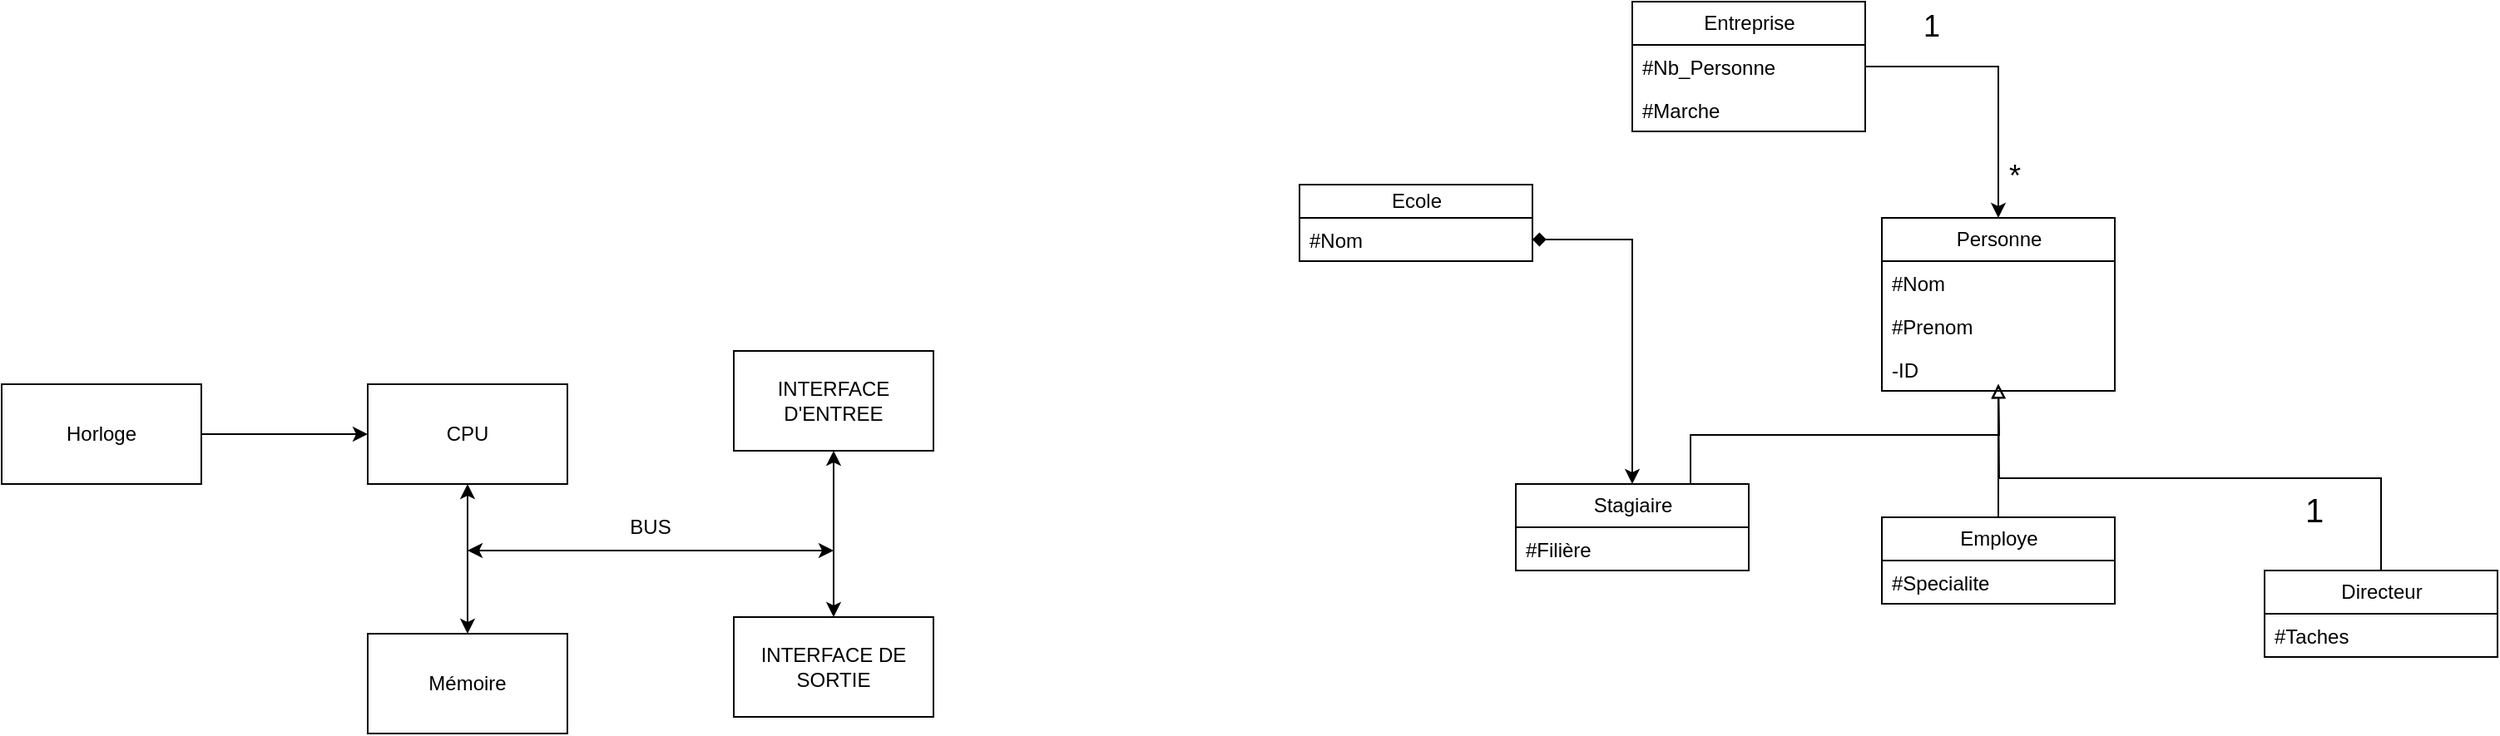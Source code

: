 <mxfile version="21.3.7" type="github">
  <diagram name="Page-1" id="6D1xcQn8DSVmfzfRILAE">
    <mxGraphModel dx="2140" dy="585" grid="1" gridSize="10" guides="1" tooltips="1" connect="1" arrows="1" fold="1" page="1" pageScale="1" pageWidth="850" pageHeight="1100" math="0" shadow="0">
      <root>
        <mxCell id="0" />
        <mxCell id="1" parent="0" />
        <mxCell id="ZaUChQeZ-4_Qdy9LT5QD-53" style="edgeStyle=orthogonalEdgeStyle;rounded=0;orthogonalLoop=1;jettySize=auto;html=1;exitX=0.5;exitY=0;exitDx=0;exitDy=0;startArrow=classic;startFill=1;endArrow=none;endFill=0;" parent="1" source="ZaUChQeZ-4_Qdy9LT5QD-13" target="ZaUChQeZ-4_Qdy9LT5QD-32" edge="1">
          <mxGeometry relative="1" as="geometry" />
        </mxCell>
        <mxCell id="ZaUChQeZ-4_Qdy9LT5QD-13" value="Personne" style="swimlane;fontStyle=0;childLayout=stackLayout;horizontal=1;startSize=26;fillColor=none;horizontalStack=0;resizeParent=1;resizeParentMax=0;resizeLast=0;collapsible=1;marginBottom=0;html=1;" parent="1" vertex="1">
          <mxGeometry x="330" y="160" width="140" height="104" as="geometry" />
        </mxCell>
        <mxCell id="ZaUChQeZ-4_Qdy9LT5QD-14" value="#Nom" style="text;strokeColor=none;fillColor=none;align=left;verticalAlign=top;spacingLeft=4;spacingRight=4;overflow=hidden;rotatable=0;points=[[0,0.5],[1,0.5]];portConstraint=eastwest;whiteSpace=wrap;html=1;" parent="ZaUChQeZ-4_Qdy9LT5QD-13" vertex="1">
          <mxGeometry y="26" width="140" height="26" as="geometry" />
        </mxCell>
        <mxCell id="ZaUChQeZ-4_Qdy9LT5QD-15" value="#Prenom" style="text;strokeColor=none;fillColor=none;align=left;verticalAlign=top;spacingLeft=4;spacingRight=4;overflow=hidden;rotatable=0;points=[[0,0.5],[1,0.5]];portConstraint=eastwest;whiteSpace=wrap;html=1;" parent="ZaUChQeZ-4_Qdy9LT5QD-13" vertex="1">
          <mxGeometry y="52" width="140" height="26" as="geometry" />
        </mxCell>
        <mxCell id="ZaUChQeZ-4_Qdy9LT5QD-16" value="-ID" style="text;strokeColor=none;fillColor=none;align=left;verticalAlign=top;spacingLeft=4;spacingRight=4;overflow=hidden;rotatable=0;points=[[0,0.5],[1,0.5]];portConstraint=eastwest;whiteSpace=wrap;html=1;" parent="ZaUChQeZ-4_Qdy9LT5QD-13" vertex="1">
          <mxGeometry y="78" width="140" height="26" as="geometry" />
        </mxCell>
        <mxCell id="ZaUChQeZ-4_Qdy9LT5QD-52" style="edgeStyle=orthogonalEdgeStyle;rounded=0;orthogonalLoop=1;jettySize=auto;html=1;exitX=0.5;exitY=0;exitDx=0;exitDy=0;endArrow=block;endFill=0;" parent="1" source="ZaUChQeZ-4_Qdy9LT5QD-19" edge="1">
          <mxGeometry relative="1" as="geometry">
            <mxPoint x="400" y="260" as="targetPoint" />
          </mxGeometry>
        </mxCell>
        <mxCell id="ZaUChQeZ-4_Qdy9LT5QD-19" value="Directeur" style="swimlane;fontStyle=0;childLayout=stackLayout;horizontal=1;startSize=26;fillColor=none;horizontalStack=0;resizeParent=1;resizeParentMax=0;resizeLast=0;collapsible=1;marginBottom=0;html=1;" parent="1" vertex="1">
          <mxGeometry x="560" y="372" width="140" height="52" as="geometry" />
        </mxCell>
        <mxCell id="ZaUChQeZ-4_Qdy9LT5QD-20" value="#Taches" style="text;strokeColor=none;fillColor=none;align=left;verticalAlign=top;spacingLeft=4;spacingRight=4;overflow=hidden;rotatable=0;points=[[0,0.5],[1,0.5]];portConstraint=eastwest;whiteSpace=wrap;html=1;" parent="ZaUChQeZ-4_Qdy9LT5QD-19" vertex="1">
          <mxGeometry y="26" width="140" height="26" as="geometry" />
        </mxCell>
        <mxCell id="ZaUChQeZ-4_Qdy9LT5QD-50" style="edgeStyle=orthogonalEdgeStyle;rounded=0;orthogonalLoop=1;jettySize=auto;html=1;exitX=0.75;exitY=0;exitDx=0;exitDy=0;endArrow=block;endFill=0;" parent="1" source="ZaUChQeZ-4_Qdy9LT5QD-23" edge="1">
          <mxGeometry relative="1" as="geometry">
            <mxPoint x="400" y="260" as="targetPoint" />
          </mxGeometry>
        </mxCell>
        <mxCell id="ZaUChQeZ-4_Qdy9LT5QD-23" value="Stagiaire" style="swimlane;fontStyle=0;childLayout=stackLayout;horizontal=1;startSize=26;fillColor=none;horizontalStack=0;resizeParent=1;resizeParentMax=0;resizeLast=0;collapsible=1;marginBottom=0;html=1;" parent="1" vertex="1">
          <mxGeometry x="110" y="320" width="140" height="52" as="geometry" />
        </mxCell>
        <mxCell id="ZaUChQeZ-4_Qdy9LT5QD-24" value="#Filière" style="text;strokeColor=none;fillColor=none;align=left;verticalAlign=top;spacingLeft=4;spacingRight=4;overflow=hidden;rotatable=0;points=[[0,0.5],[1,0.5]];portConstraint=eastwest;whiteSpace=wrap;html=1;" parent="ZaUChQeZ-4_Qdy9LT5QD-23" vertex="1">
          <mxGeometry y="26" width="140" height="26" as="geometry" />
        </mxCell>
        <mxCell id="ZaUChQeZ-4_Qdy9LT5QD-51" style="edgeStyle=orthogonalEdgeStyle;rounded=0;orthogonalLoop=1;jettySize=auto;html=1;exitX=0.5;exitY=0;exitDx=0;exitDy=0;endArrow=block;endFill=0;" parent="1" source="ZaUChQeZ-4_Qdy9LT5QD-27" edge="1">
          <mxGeometry relative="1" as="geometry">
            <mxPoint x="400" y="260" as="targetPoint" />
          </mxGeometry>
        </mxCell>
        <mxCell id="ZaUChQeZ-4_Qdy9LT5QD-27" value="Employe" style="swimlane;fontStyle=0;childLayout=stackLayout;horizontal=1;startSize=26;fillColor=none;horizontalStack=0;resizeParent=1;resizeParentMax=0;resizeLast=0;collapsible=1;marginBottom=0;html=1;" parent="1" vertex="1">
          <mxGeometry x="330" y="340" width="140" height="52" as="geometry" />
        </mxCell>
        <mxCell id="ZaUChQeZ-4_Qdy9LT5QD-28" value="#Specialite" style="text;strokeColor=none;fillColor=none;align=left;verticalAlign=top;spacingLeft=4;spacingRight=4;overflow=hidden;rotatable=0;points=[[0,0.5],[1,0.5]];portConstraint=eastwest;whiteSpace=wrap;html=1;" parent="ZaUChQeZ-4_Qdy9LT5QD-27" vertex="1">
          <mxGeometry y="26" width="140" height="26" as="geometry" />
        </mxCell>
        <mxCell id="ZaUChQeZ-4_Qdy9LT5QD-31" value="Entreprise" style="swimlane;fontStyle=0;childLayout=stackLayout;horizontal=1;startSize=26;fillColor=none;horizontalStack=0;resizeParent=1;resizeParentMax=0;resizeLast=0;collapsible=1;marginBottom=0;html=1;" parent="1" vertex="1">
          <mxGeometry x="180" y="30" width="140" height="78" as="geometry" />
        </mxCell>
        <mxCell id="ZaUChQeZ-4_Qdy9LT5QD-32" value="#Nb_Personne" style="text;strokeColor=none;fillColor=none;align=left;verticalAlign=top;spacingLeft=4;spacingRight=4;overflow=hidden;rotatable=0;points=[[0,0.5],[1,0.5]];portConstraint=eastwest;whiteSpace=wrap;html=1;" parent="ZaUChQeZ-4_Qdy9LT5QD-31" vertex="1">
          <mxGeometry y="26" width="140" height="26" as="geometry" />
        </mxCell>
        <mxCell id="ZaUChQeZ-4_Qdy9LT5QD-33" value="#Marche" style="text;strokeColor=none;fillColor=none;align=left;verticalAlign=top;spacingLeft=4;spacingRight=4;overflow=hidden;rotatable=0;points=[[0,0.5],[1,0.5]];portConstraint=eastwest;whiteSpace=wrap;html=1;" parent="ZaUChQeZ-4_Qdy9LT5QD-31" vertex="1">
          <mxGeometry y="52" width="140" height="26" as="geometry" />
        </mxCell>
        <mxCell id="ZaUChQeZ-4_Qdy9LT5QD-42" value="Ecole" style="swimlane;fontStyle=0;childLayout=stackLayout;horizontal=1;startSize=20;fillColor=none;horizontalStack=0;resizeParent=1;resizeParentMax=0;resizeLast=0;collapsible=1;marginBottom=0;html=1;" parent="1" vertex="1">
          <mxGeometry x="-20" y="140" width="140" height="46" as="geometry" />
        </mxCell>
        <mxCell id="ZaUChQeZ-4_Qdy9LT5QD-43" value="#Nom" style="text;strokeColor=none;fillColor=none;align=left;verticalAlign=top;spacingLeft=4;spacingRight=4;overflow=hidden;rotatable=0;points=[[0,0.5],[1,0.5]];portConstraint=eastwest;whiteSpace=wrap;html=1;" parent="ZaUChQeZ-4_Qdy9LT5QD-42" vertex="1">
          <mxGeometry y="20" width="140" height="26" as="geometry" />
        </mxCell>
        <mxCell id="ZaUChQeZ-4_Qdy9LT5QD-47" value="1" style="text;html=1;strokeColor=none;fillColor=none;align=center;verticalAlign=middle;whiteSpace=wrap;rounded=0;fontSize=20;" parent="1" vertex="1">
          <mxGeometry x="560" y="320" width="60" height="30" as="geometry" />
        </mxCell>
        <mxCell id="ZaUChQeZ-4_Qdy9LT5QD-54" style="edgeStyle=orthogonalEdgeStyle;rounded=0;orthogonalLoop=1;jettySize=auto;html=1;exitX=1;exitY=0.5;exitDx=0;exitDy=0;entryX=0.5;entryY=0;entryDx=0;entryDy=0;startArrow=diamond;startFill=1;" parent="1" source="ZaUChQeZ-4_Qdy9LT5QD-43" target="ZaUChQeZ-4_Qdy9LT5QD-23" edge="1">
          <mxGeometry relative="1" as="geometry" />
        </mxCell>
        <mxCell id="UX67NW6vq9PvhdEnfFPJ-2" value="&lt;font style=&quot;font-size: 18px;&quot;&gt;*&lt;/font&gt;" style="text;html=1;strokeColor=none;fillColor=none;align=center;verticalAlign=middle;whiteSpace=wrap;rounded=0;" parent="1" vertex="1">
          <mxGeometry x="380" y="120" width="60" height="30" as="geometry" />
        </mxCell>
        <mxCell id="UX67NW6vq9PvhdEnfFPJ-3" value="&lt;font style=&quot;font-size: 18px;&quot;&gt;1&lt;/font&gt;" style="text;html=1;strokeColor=none;fillColor=none;align=center;verticalAlign=middle;whiteSpace=wrap;rounded=0;" parent="1" vertex="1">
          <mxGeometry x="330" y="30" width="60" height="30" as="geometry" />
        </mxCell>
        <mxCell id="oFVjVb3KZr8KS1uts6sC-1" value="CPU" style="rounded=0;whiteSpace=wrap;html=1;" vertex="1" parent="1">
          <mxGeometry x="-580" y="260" width="120" height="60" as="geometry" />
        </mxCell>
        <mxCell id="oFVjVb3KZr8KS1uts6sC-2" value="Horloge" style="rounded=0;whiteSpace=wrap;html=1;" vertex="1" parent="1">
          <mxGeometry x="-800" y="260" width="120" height="60" as="geometry" />
        </mxCell>
        <mxCell id="oFVjVb3KZr8KS1uts6sC-3" value="Mémoire" style="rounded=0;whiteSpace=wrap;html=1;" vertex="1" parent="1">
          <mxGeometry x="-580" y="410" width="120" height="60" as="geometry" />
        </mxCell>
        <mxCell id="oFVjVb3KZr8KS1uts6sC-4" value="INTERFACE D&#39;ENTREE" style="rounded=0;whiteSpace=wrap;html=1;" vertex="1" parent="1">
          <mxGeometry x="-360" y="240" width="120" height="60" as="geometry" />
        </mxCell>
        <mxCell id="oFVjVb3KZr8KS1uts6sC-5" value="INTERFACE DE SORTIE" style="rounded=0;whiteSpace=wrap;html=1;" vertex="1" parent="1">
          <mxGeometry x="-360" y="400" width="120" height="60" as="geometry" />
        </mxCell>
        <mxCell id="oFVjVb3KZr8KS1uts6sC-6" value="" style="endArrow=classic;startArrow=classic;html=1;rounded=0;entryX=0.5;entryY=1;entryDx=0;entryDy=0;exitX=0.5;exitY=0;exitDx=0;exitDy=0;" edge="1" parent="1" source="oFVjVb3KZr8KS1uts6sC-5" target="oFVjVb3KZr8KS1uts6sC-4">
          <mxGeometry width="50" height="50" relative="1" as="geometry">
            <mxPoint x="-300" y="360" as="sourcePoint" />
            <mxPoint x="-400" y="380" as="targetPoint" />
          </mxGeometry>
        </mxCell>
        <mxCell id="oFVjVb3KZr8KS1uts6sC-7" value="" style="endArrow=classic;startArrow=classic;html=1;rounded=0;" edge="1" parent="1">
          <mxGeometry width="50" height="50" relative="1" as="geometry">
            <mxPoint x="-520" y="360" as="sourcePoint" />
            <mxPoint x="-300" y="360" as="targetPoint" />
          </mxGeometry>
        </mxCell>
        <mxCell id="oFVjVb3KZr8KS1uts6sC-8" value="" style="endArrow=classic;startArrow=classic;html=1;rounded=0;exitX=0.5;exitY=0;exitDx=0;exitDy=0;entryX=0.5;entryY=1;entryDx=0;entryDy=0;" edge="1" parent="1" source="oFVjVb3KZr8KS1uts6sC-3" target="oFVjVb3KZr8KS1uts6sC-1">
          <mxGeometry width="50" height="50" relative="1" as="geometry">
            <mxPoint x="-450" y="430" as="sourcePoint" />
            <mxPoint x="-400" y="380" as="targetPoint" />
          </mxGeometry>
        </mxCell>
        <mxCell id="oFVjVb3KZr8KS1uts6sC-9" value="BUS" style="text;html=1;strokeColor=none;fillColor=none;align=center;verticalAlign=middle;whiteSpace=wrap;rounded=0;" vertex="1" parent="1">
          <mxGeometry x="-440" y="331" width="60" height="30" as="geometry" />
        </mxCell>
        <mxCell id="oFVjVb3KZr8KS1uts6sC-10" value="" style="endArrow=classic;html=1;rounded=0;exitX=1;exitY=0.5;exitDx=0;exitDy=0;" edge="1" parent="1" source="oFVjVb3KZr8KS1uts6sC-2">
          <mxGeometry width="50" height="50" relative="1" as="geometry">
            <mxPoint x="-450" y="430" as="sourcePoint" />
            <mxPoint x="-580" y="290" as="targetPoint" />
          </mxGeometry>
        </mxCell>
      </root>
    </mxGraphModel>
  </diagram>
</mxfile>
